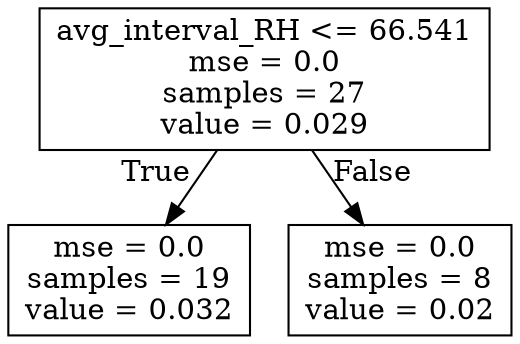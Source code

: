 digraph Tree {
node [shape=box] ;
0 [label="avg_interval_RH <= 66.541\nmse = 0.0\nsamples = 27\nvalue = 0.029"] ;
1 [label="mse = 0.0\nsamples = 19\nvalue = 0.032"] ;
0 -> 1 [labeldistance=2.5, labelangle=45, headlabel="True"] ;
2 [label="mse = 0.0\nsamples = 8\nvalue = 0.02"] ;
0 -> 2 [labeldistance=2.5, labelangle=-45, headlabel="False"] ;
}